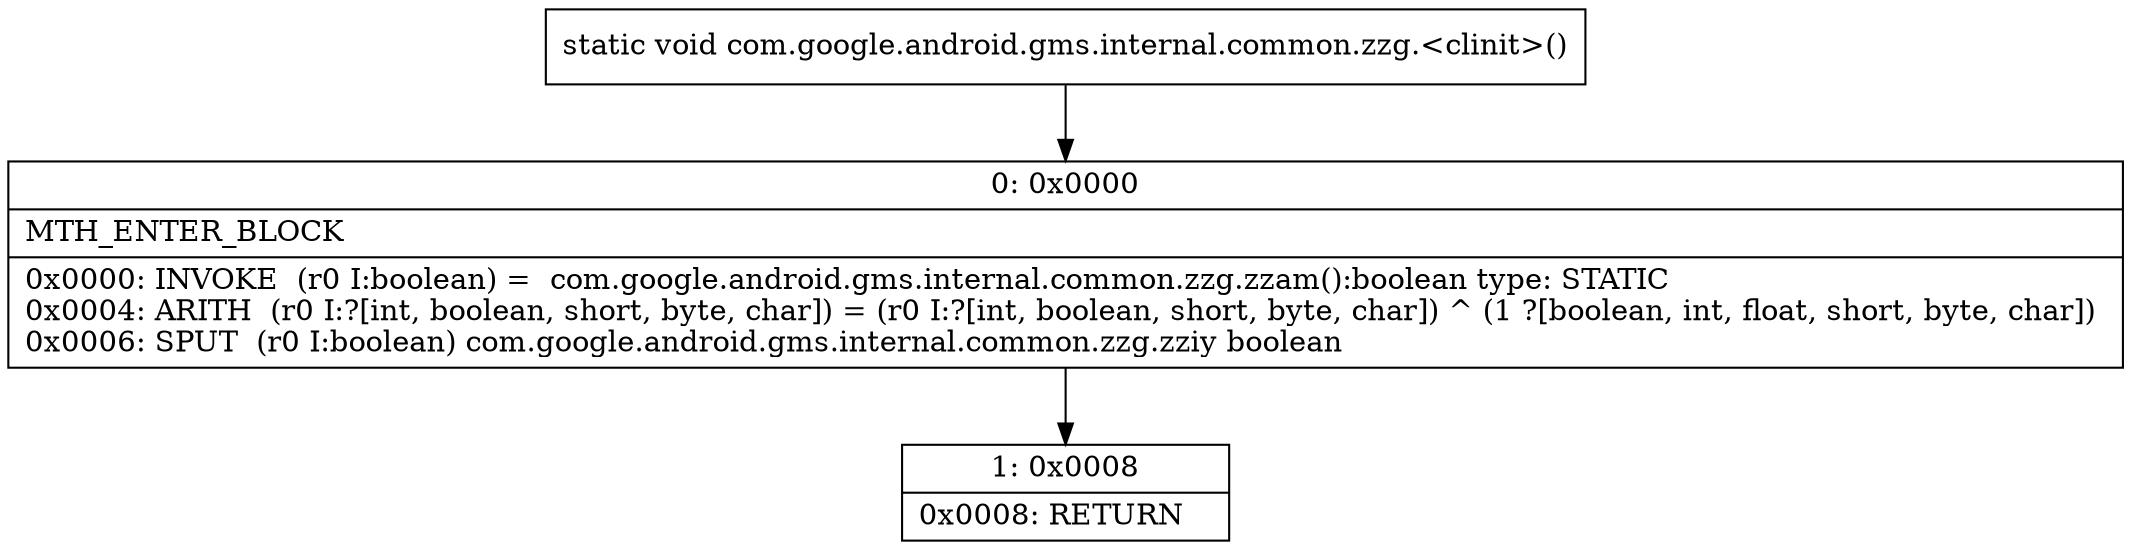 digraph "CFG forcom.google.android.gms.internal.common.zzg.\<clinit\>()V" {
Node_0 [shape=record,label="{0\:\ 0x0000|MTH_ENTER_BLOCK\l|0x0000: INVOKE  (r0 I:boolean) =  com.google.android.gms.internal.common.zzg.zzam():boolean type: STATIC \l0x0004: ARITH  (r0 I:?[int, boolean, short, byte, char]) = (r0 I:?[int, boolean, short, byte, char]) ^ (1 ?[boolean, int, float, short, byte, char]) \l0x0006: SPUT  (r0 I:boolean) com.google.android.gms.internal.common.zzg.zziy boolean \l}"];
Node_1 [shape=record,label="{1\:\ 0x0008|0x0008: RETURN   \l}"];
MethodNode[shape=record,label="{static void com.google.android.gms.internal.common.zzg.\<clinit\>() }"];
MethodNode -> Node_0;
Node_0 -> Node_1;
}

